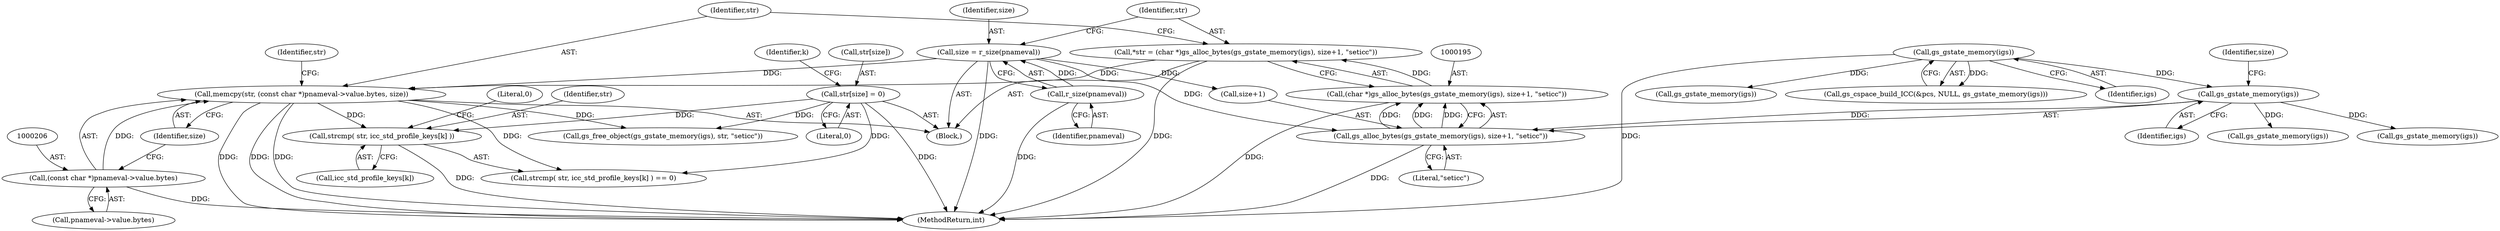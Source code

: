 digraph "0_ghostscript_67d760ab775dae4efe803b5944b0439aa3c0b04a@API" {
"1000230" [label="(Call,strcmp( str, icc_std_profile_keys[k] ))"];
"1000213" [label="(Call,str[size] = 0)"];
"1000203" [label="(Call,memcpy(str, (const char *)pnameval->value.bytes, size))"];
"1000192" [label="(Call,*str = (char *)gs_alloc_bytes(gs_gstate_memory(igs), size+1, \"seticc\"))"];
"1000194" [label="(Call,(char *)gs_alloc_bytes(gs_gstate_memory(igs), size+1, \"seticc\"))"];
"1000196" [label="(Call,gs_alloc_bytes(gs_gstate_memory(igs), size+1, \"seticc\"))"];
"1000197" [label="(Call,gs_gstate_memory(igs))"];
"1000167" [label="(Call,gs_gstate_memory(igs))"];
"1000187" [label="(Call,size = r_size(pnameval))"];
"1000189" [label="(Call,r_size(pnameval))"];
"1000205" [label="(Call,(const char *)pnameval->value.bytes)"];
"1000204" [label="(Identifier,str)"];
"1000190" [label="(Identifier,pnameval)"];
"1000194" [label="(Call,(char *)gs_alloc_bytes(gs_gstate_memory(igs), size+1, \"seticc\"))"];
"1000192" [label="(Call,*str = (char *)gs_alloc_bytes(gs_gstate_memory(igs), size+1, \"seticc\"))"];
"1000585" [label="(MethodReturn,int)"];
"1000220" [label="(Identifier,k)"];
"1000168" [label="(Identifier,igs)"];
"1000200" [label="(Identifier,size)"];
"1000203" [label="(Call,memcpy(str, (const char *)pnameval->value.bytes, size))"];
"1000247" [label="(Call,gs_gstate_memory(igs))"];
"1000212" [label="(Identifier,size)"];
"1000230" [label="(Call,strcmp( str, icc_std_profile_keys[k] ))"];
"1000198" [label="(Identifier,igs)"];
"1000261" [label="(Call,gs_gstate_memory(igs))"];
"1000251" [label="(Call,gs_gstate_memory(igs))"];
"1000187" [label="(Call,size = r_size(pnameval))"];
"1000250" [label="(Call,gs_free_object(gs_gstate_memory(igs), str, \"seticc\"))"];
"1000217" [label="(Literal,0)"];
"1000214" [label="(Call,str[size])"];
"1000197" [label="(Call,gs_gstate_memory(igs))"];
"1000229" [label="(Call,strcmp( str, icc_std_profile_keys[k] ) == 0)"];
"1000205" [label="(Call,(const char *)pnameval->value.bytes)"];
"1000189" [label="(Call,r_size(pnameval))"];
"1000213" [label="(Call,str[size] = 0)"];
"1000235" [label="(Literal,0)"];
"1000231" [label="(Identifier,str)"];
"1000215" [label="(Identifier,str)"];
"1000196" [label="(Call,gs_alloc_bytes(gs_gstate_memory(igs), size+1, \"seticc\"))"];
"1000163" [label="(Call,gs_cspace_build_ICC(&pcs, NULL, gs_gstate_memory(igs)))"];
"1000232" [label="(Call,icc_std_profile_keys[k])"];
"1000188" [label="(Identifier,size)"];
"1000193" [label="(Identifier,str)"];
"1000202" [label="(Literal,\"seticc\")"];
"1000167" [label="(Call,gs_gstate_memory(igs))"];
"1000185" [label="(Block,)"];
"1000199" [label="(Call,size+1)"];
"1000207" [label="(Call,pnameval->value.bytes)"];
"1000230" -> "1000229"  [label="AST: "];
"1000230" -> "1000232"  [label="CFG: "];
"1000231" -> "1000230"  [label="AST: "];
"1000232" -> "1000230"  [label="AST: "];
"1000235" -> "1000230"  [label="CFG: "];
"1000230" -> "1000585"  [label="DDG: "];
"1000213" -> "1000230"  [label="DDG: "];
"1000203" -> "1000230"  [label="DDG: "];
"1000213" -> "1000185"  [label="AST: "];
"1000213" -> "1000217"  [label="CFG: "];
"1000214" -> "1000213"  [label="AST: "];
"1000217" -> "1000213"  [label="AST: "];
"1000220" -> "1000213"  [label="CFG: "];
"1000213" -> "1000585"  [label="DDG: "];
"1000213" -> "1000229"  [label="DDG: "];
"1000213" -> "1000250"  [label="DDG: "];
"1000203" -> "1000185"  [label="AST: "];
"1000203" -> "1000212"  [label="CFG: "];
"1000204" -> "1000203"  [label="AST: "];
"1000205" -> "1000203"  [label="AST: "];
"1000212" -> "1000203"  [label="AST: "];
"1000215" -> "1000203"  [label="CFG: "];
"1000203" -> "1000585"  [label="DDG: "];
"1000203" -> "1000585"  [label="DDG: "];
"1000203" -> "1000585"  [label="DDG: "];
"1000192" -> "1000203"  [label="DDG: "];
"1000205" -> "1000203"  [label="DDG: "];
"1000187" -> "1000203"  [label="DDG: "];
"1000203" -> "1000229"  [label="DDG: "];
"1000203" -> "1000250"  [label="DDG: "];
"1000192" -> "1000185"  [label="AST: "];
"1000192" -> "1000194"  [label="CFG: "];
"1000193" -> "1000192"  [label="AST: "];
"1000194" -> "1000192"  [label="AST: "];
"1000204" -> "1000192"  [label="CFG: "];
"1000192" -> "1000585"  [label="DDG: "];
"1000194" -> "1000192"  [label="DDG: "];
"1000194" -> "1000196"  [label="CFG: "];
"1000195" -> "1000194"  [label="AST: "];
"1000196" -> "1000194"  [label="AST: "];
"1000194" -> "1000585"  [label="DDG: "];
"1000196" -> "1000194"  [label="DDG: "];
"1000196" -> "1000194"  [label="DDG: "];
"1000196" -> "1000194"  [label="DDG: "];
"1000196" -> "1000202"  [label="CFG: "];
"1000197" -> "1000196"  [label="AST: "];
"1000199" -> "1000196"  [label="AST: "];
"1000202" -> "1000196"  [label="AST: "];
"1000196" -> "1000585"  [label="DDG: "];
"1000197" -> "1000196"  [label="DDG: "];
"1000187" -> "1000196"  [label="DDG: "];
"1000197" -> "1000198"  [label="CFG: "];
"1000198" -> "1000197"  [label="AST: "];
"1000200" -> "1000197"  [label="CFG: "];
"1000167" -> "1000197"  [label="DDG: "];
"1000197" -> "1000247"  [label="DDG: "];
"1000197" -> "1000251"  [label="DDG: "];
"1000167" -> "1000163"  [label="AST: "];
"1000167" -> "1000168"  [label="CFG: "];
"1000168" -> "1000167"  [label="AST: "];
"1000163" -> "1000167"  [label="CFG: "];
"1000167" -> "1000585"  [label="DDG: "];
"1000167" -> "1000163"  [label="DDG: "];
"1000167" -> "1000261"  [label="DDG: "];
"1000187" -> "1000185"  [label="AST: "];
"1000187" -> "1000189"  [label="CFG: "];
"1000188" -> "1000187"  [label="AST: "];
"1000189" -> "1000187"  [label="AST: "];
"1000193" -> "1000187"  [label="CFG: "];
"1000187" -> "1000585"  [label="DDG: "];
"1000189" -> "1000187"  [label="DDG: "];
"1000187" -> "1000199"  [label="DDG: "];
"1000189" -> "1000190"  [label="CFG: "];
"1000190" -> "1000189"  [label="AST: "];
"1000189" -> "1000585"  [label="DDG: "];
"1000205" -> "1000207"  [label="CFG: "];
"1000206" -> "1000205"  [label="AST: "];
"1000207" -> "1000205"  [label="AST: "];
"1000212" -> "1000205"  [label="CFG: "];
"1000205" -> "1000585"  [label="DDG: "];
}
